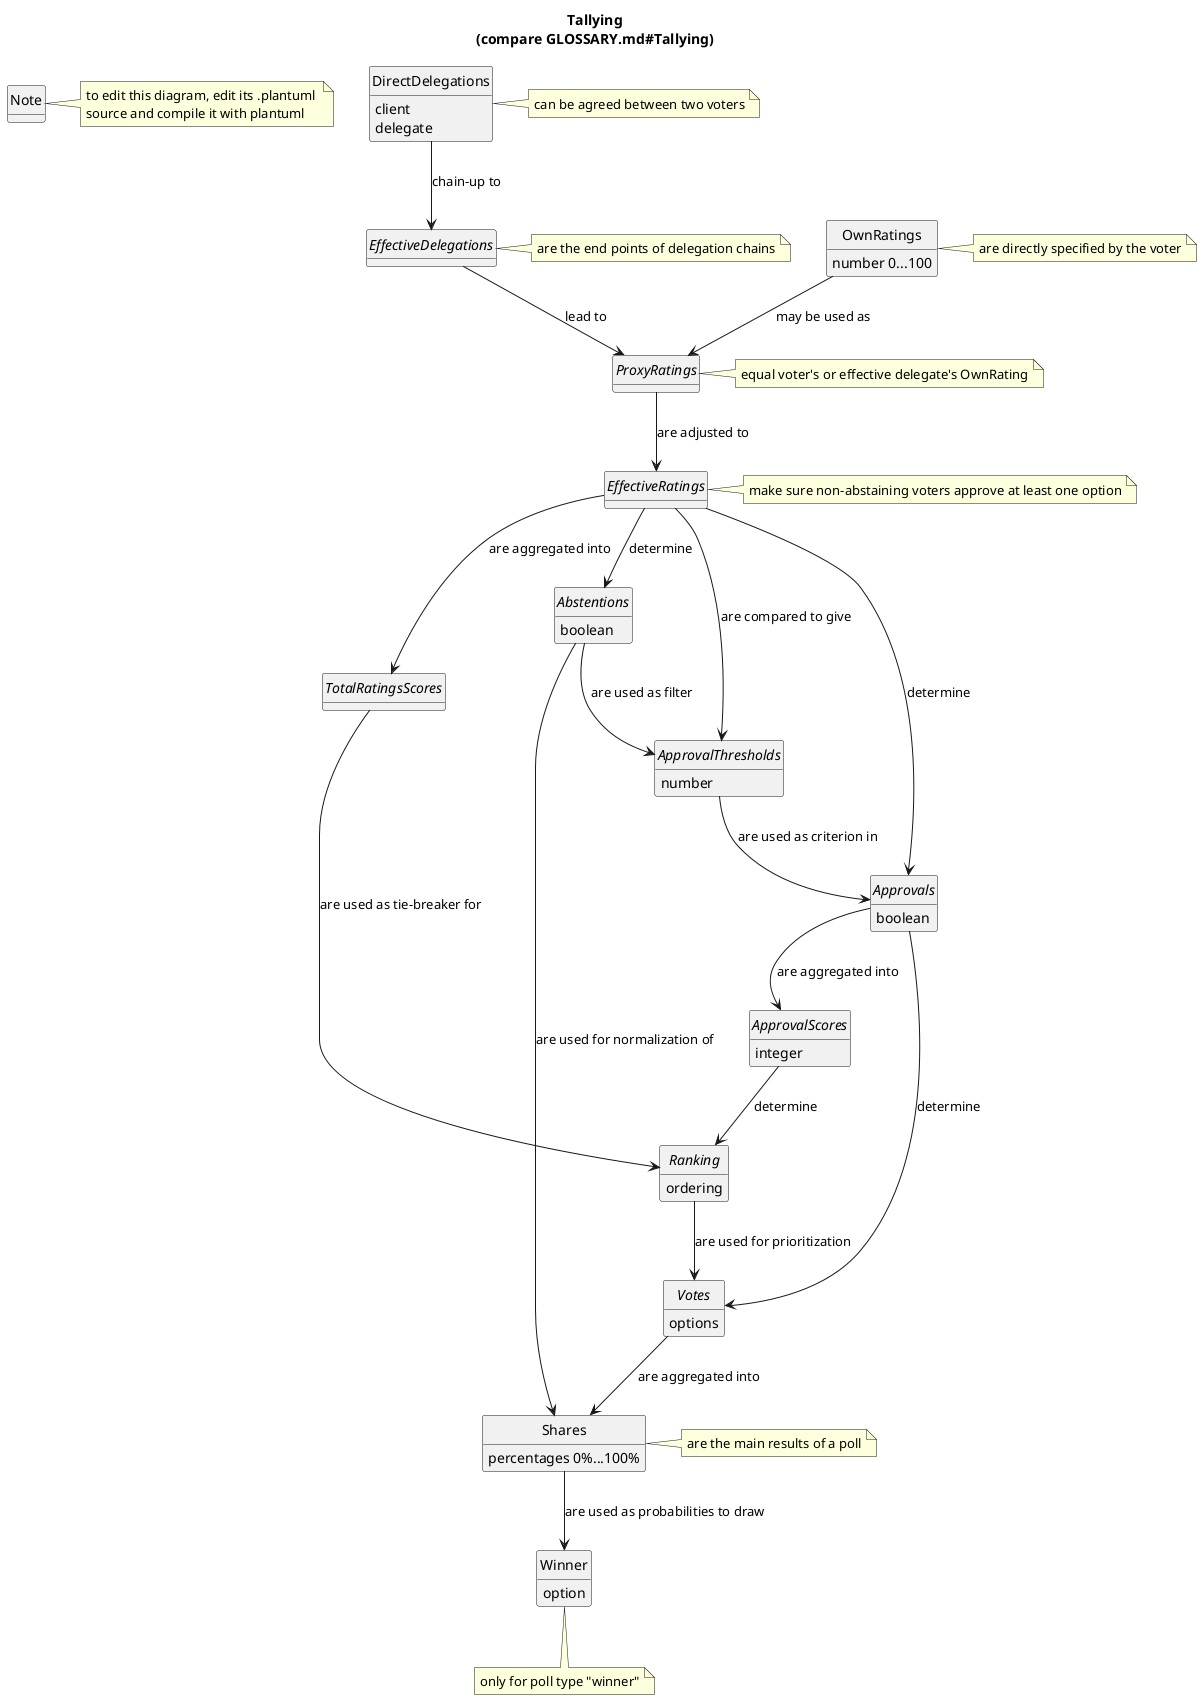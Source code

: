 @startuml

title 
    Tallying
    (compare GLOSSARY.md#Tallying)
end title

hide methods
hide circle
hide stereotype
skinparam classAttributeIconSize 0

class Note {}
note right
    to edit this diagram, edit its .plantuml 
    source and compile it with plantuml
end note

class DirectDelegations {
    client
    delegate
}
note right
    can be agreed between two voters
end note

DirectDelegations --> EffectiveDelegations : chain-up to 

abstract class EffectiveDelegations {}
note right
    are the end points of delegation chains
end note

class OwnRatings {
    number 0...100
}
note right
    are directly specified by the voter
end note

EffectiveDelegations --> ProxyRatings : lead to

OwnRatings --> ProxyRatings : may be used as

abstract class ProxyRatings {}
note right
    equal voter's or effective delegate's OwnRating
end note

abstract class EffectiveRatings {}
note right
    make sure non-abstaining voters approve at least one option
end note

ProxyRatings --> EffectiveRatings : are adjusted to

abstract class Abstentions {
    boolean
}

EffectiveRatings --> Abstentions : determine

abstract class ApprovalThresholds {
    number
}

EffectiveRatings --> ApprovalThresholds : are compared to give
Abstentions --> ApprovalThresholds : are used as filter

abstract class Approvals {
    boolean
}

EffectiveRatings --> Approvals : determine
ApprovalThresholds --> Approvals : are used as criterion in

abstract class ApprovalScores {
    integer
}

Approvals --> ApprovalScores : are aggregated into

abstract class TotalRatingsScores {}

EffectiveRatings --> TotalRatingsScores : are aggregated into

abstract class Ranking {
    ordering
}

ApprovalScores --> Ranking : determine
TotalRatingsScores --> Ranking : are used as tie-breaker for

abstract class Votes {
    options
}

Approvals --> Votes : determine
Ranking --> Votes : are used for prioritization

class Shares {
    percentages 0%...100%
}
note right
    are the main results of a poll
end note

Votes --> Shares : are aggregated into
Abstentions --> Shares : are used for normalization of

class Winner {
    option
}
note bottom
    only for poll type "winner"
end note

Shares --> Winner : are used as probabilities to draw

@enduml

